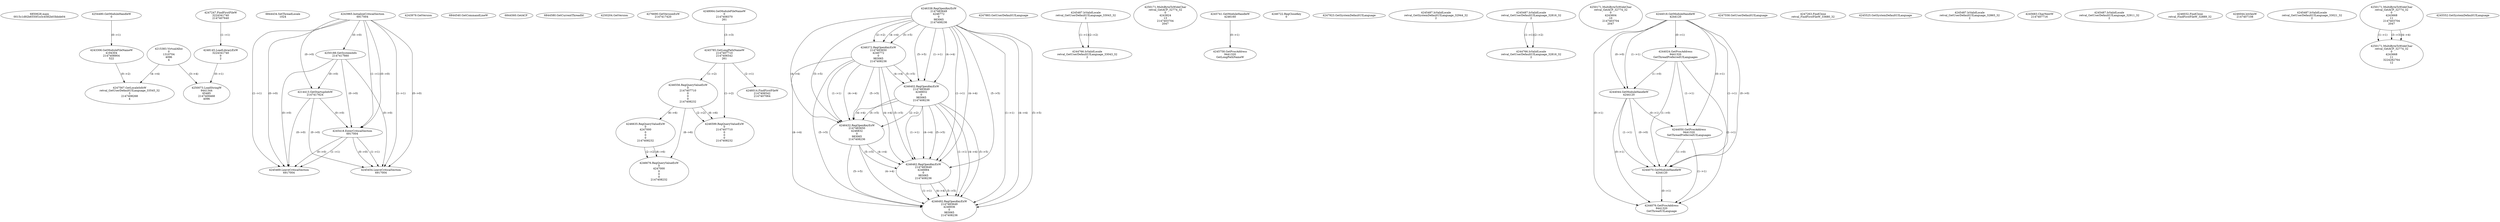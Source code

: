 // Global SCDG with merge call
digraph {
	0 [label="6850628.main
0015c1d92b6550f1e3c4582b03bbde04"]
	1 [label="4254480.GetModuleHandleW
0"]
	2 [label="6844434.SetThreadLocale
1024"]
	3 [label="4243965.InitializeCriticalSection
6917004"]
	4 [label="4243979.GetVersion
"]
	5 [label="4250188.GetSystemInfo
2147417660"]
	3 -> 5 [label="(0-->0)"]
	6 [label="6844540.GetCommandLineW
"]
	7 [label="4214413.GetStartupInfoW
2147417624"]
	3 -> 7 [label="(0-->0)"]
	5 -> 7 [label="(0-->0)"]
	8 [label="6844560.GetACP
"]
	9 [label="6844580.GetCurrentThreadId
"]
	10 [label="4250204.GetVersion
"]
	11 [label="4276690.GetVersionExW
2147417420"]
	12 [label="4243306.GetModuleFileNameW
4194304
2147408904
522"]
	1 -> 12 [label="(0-->1)"]
	13 [label="4248064.GetModuleFileNameW
0
2147408370
261"]
	14 [label="4215383.VirtualAlloc
0
1310704
4096
4"]
	15 [label="4246338.RegOpenKeyExW
2147483649
4246772
0
983065
2147408236"]
	16 [label="4246372.RegOpenKeyExW
2147483650
4246772
0
983065
2147408236"]
	15 -> 16 [label="(2-->2)"]
	15 -> 16 [label="(4-->4)"]
	15 -> 16 [label="(5-->5)"]
	17 [label="4246402.RegOpenKeyExW
2147483649
4246832
0
983065
2147408236"]
	15 -> 17 [label="(1-->1)"]
	15 -> 17 [label="(4-->4)"]
	16 -> 17 [label="(4-->4)"]
	15 -> 17 [label="(5-->5)"]
	16 -> 17 [label="(5-->5)"]
	18 [label="4246432.RegOpenKeyExW
2147483650
4246832
0
983065
2147408236"]
	16 -> 18 [label="(1-->1)"]
	17 -> 18 [label="(2-->2)"]
	15 -> 18 [label="(4-->4)"]
	16 -> 18 [label="(4-->4)"]
	17 -> 18 [label="(4-->4)"]
	15 -> 18 [label="(5-->5)"]
	16 -> 18 [label="(5-->5)"]
	17 -> 18 [label="(5-->5)"]
	19 [label="4246462.RegOpenKeyExW
2147483649
4246884
0
983065
2147408236"]
	15 -> 19 [label="(1-->1)"]
	17 -> 19 [label="(1-->1)"]
	15 -> 19 [label="(4-->4)"]
	16 -> 19 [label="(4-->4)"]
	17 -> 19 [label="(4-->4)"]
	18 -> 19 [label="(4-->4)"]
	15 -> 19 [label="(5-->5)"]
	16 -> 19 [label="(5-->5)"]
	17 -> 19 [label="(5-->5)"]
	18 -> 19 [label="(5-->5)"]
	20 [label="4246492.RegOpenKeyExW
2147483649
4246936
0
983065
2147408236"]
	15 -> 20 [label="(1-->1)"]
	17 -> 20 [label="(1-->1)"]
	19 -> 20 [label="(1-->1)"]
	15 -> 20 [label="(4-->4)"]
	16 -> 20 [label="(4-->4)"]
	17 -> 20 [label="(4-->4)"]
	18 -> 20 [label="(4-->4)"]
	19 -> 20 [label="(4-->4)"]
	15 -> 20 [label="(5-->5)"]
	16 -> 20 [label="(5-->5)"]
	17 -> 20 [label="(5-->5)"]
	18 -> 20 [label="(5-->5)"]
	19 -> 20 [label="(5-->5)"]
	21 [label="4247883.GetUserDefaultUILanguage
"]
	22 [label="4245418.EnterCriticalSection
6917004"]
	3 -> 22 [label="(1-->1)"]
	3 -> 22 [label="(0-->0)"]
	5 -> 22 [label="(0-->0)"]
	7 -> 22 [label="(0-->0)"]
	23 [label="4245469.LeaveCriticalSection
6917004"]
	3 -> 23 [label="(1-->1)"]
	22 -> 23 [label="(1-->1)"]
	3 -> 23 [label="(0-->0)"]
	5 -> 23 [label="(0-->0)"]
	7 -> 23 [label="(0-->0)"]
	22 -> 23 [label="(0-->0)"]
	24 [label="4245487.IsValidLocale
retval_GetUserDefaultUILanguage_33043_32
2"]
	25 [label="4250171.MultiByteToWideChar
retval_GetACP_32774_32
0
4243824
13
2147403704
2047"]
	26 [label="4245741.GetModuleHandleW
4246160"]
	27 [label="4245758.GetProcAddress
9441320
GetLongPathNameW"]
	26 -> 27 [label="(0-->1)"]
	28 [label="4245785.GetLongPathNameW
2147407710
2147406542
261"]
	13 -> 28 [label="(3-->3)"]
	29 [label="4246556.RegQueryValueExW
0
2147407710
0
0
0
2147408232"]
	28 -> 29 [label="(1-->2)"]
	30 [label="4246635.RegQueryValueExW
0
4247000
0
0
0
2147408232"]
	29 -> 30 [label="(6-->6)"]
	31 [label="4246722.RegCloseKey
0"]
	32 [label="4245454.LeaveCriticalSection
6917004"]
	3 -> 32 [label="(1-->1)"]
	22 -> 32 [label="(1-->1)"]
	3 -> 32 [label="(0-->0)"]
	5 -> 32 [label="(0-->0)"]
	7 -> 32 [label="(0-->0)"]
	22 -> 32 [label="(0-->0)"]
	33 [label="4247923.GetSystemDefaultUILanguage
"]
	34 [label="4245487.IsValidLocale
retval_GetSystemDefaultUILanguage_32944_32
2"]
	35 [label="4246676.RegQueryValueExW
0
4247000
0
0
0
2147408232"]
	30 -> 35 [label="(2-->2)"]
	29 -> 35 [label="(6-->6)"]
	30 -> 35 [label="(6-->6)"]
	36 [label="4245487.IsValidLocale
retval_GetUserDefaultUILanguage_32816_32
2"]
	37 [label="4250171.MultiByteToWideChar
retval_GetACP_32774_32
0
4243604
10
2147403704
2047"]
	38 [label="4244018.GetModuleHandleW
4244120"]
	39 [label="4244024.GetProcAddress
9441320
GetThreadPreferredUILanguages"]
	38 -> 39 [label="(0-->1)"]
	40 [label="4244044.GetModuleHandleW
4244120"]
	38 -> 40 [label="(1-->1)"]
	38 -> 40 [label="(0-->0)"]
	39 -> 40 [label="(1-->0)"]
	41 [label="4244050.GetProcAddress
9441320
SetThreadPreferredUILanguages"]
	38 -> 41 [label="(0-->1)"]
	39 -> 41 [label="(1-->1)"]
	40 -> 41 [label="(0-->1)"]
	42 [label="4244070.GetModuleHandleW
4244120"]
	38 -> 42 [label="(1-->1)"]
	40 -> 42 [label="(1-->1)"]
	38 -> 42 [label="(0-->0)"]
	39 -> 42 [label="(1-->0)"]
	40 -> 42 [label="(0-->0)"]
	41 -> 42 [label="(1-->0)"]
	43 [label="4244076.GetProcAddress
9441320
GetThreadUILanguage"]
	38 -> 43 [label="(0-->1)"]
	39 -> 43 [label="(1-->1)"]
	40 -> 43 [label="(0-->1)"]
	41 -> 43 [label="(1-->1)"]
	42 -> 43 [label="(0-->1)"]
	44 [label="4246599.RegQueryValueExW
0
2147407710
0
0
0
2147408232"]
	28 -> 44 [label="(1-->2)"]
	29 -> 44 [label="(2-->2)"]
	29 -> 44 [label="(6-->6)"]
	45 [label="4247558.GetUserDefaultUILanguage
"]
	46 [label="4247567.GetLocaleInfoW
retval_GetUserDefaultUILanguage_33545_32
3
2147408268
4"]
	12 -> 46 [label="(0-->2)"]
	14 -> 46 [label="(4-->4)"]
	47 [label="4247247.FindFirstFileW
3224341740
2147407640"]
	48 [label="4247263.FindClose
retval_FindFirstFileW_33680_32"]
	49 [label="4248145.LoadLibraryExW
3224341740
0
2"]
	47 -> 49 [label="(1-->1)"]
	50 [label="4250073.LoadStringW
9441344
65485
2147409468
4096"]
	49 -> 50 [label="(0-->1)"]
	14 -> 50 [label="(3-->4)"]
	51 [label="4244766.IsValidLocale
retval_GetUserDefaultUILanguage_33043_32
2"]
	24 -> 51 [label="(1-->1)"]
	24 -> 51 [label="(2-->2)"]
	52 [label="4245525.GetSystemDefaultUILanguage
"]
	53 [label="4245487.IsValidLocale
retval_GetUserDefaultUILanguage_32865_32
2"]
	54 [label="4245683.CharNextW
2147407716"]
	55 [label="4245487.IsValidLocale
retval_GetUserDefaultUILanguage_32911_32
2"]
	56 [label="4246014.FindFirstFileW
2147406542
2147407064"]
	28 -> 56 [label="(2-->1)"]
	57 [label="4246032.FindClose
retval_FindFirstFileW_32889_32"]
	58 [label="4246044.lstrlenW
2147407108"]
	59 [label="4245487.IsValidLocale
retval_GetUserDefaultUILanguage_33021_32
2"]
	60 [label="4250171.MultiByteToWideChar
retval_GetACP_32774_32
0
4243668
11
2147403704
2047"]
	61 [label="4250171.MultiByteToWideChar
retval_GetACP_32774_32
0
4243668
11
3224282764
12"]
	60 -> 61 [label="(1-->1)"]
	60 -> 61 [label="(3-->3)"]
	60 -> 61 [label="(4-->4)"]
	62 [label="4244766.IsValidLocale
retval_GetUserDefaultUILanguage_32816_32
2"]
	36 -> 62 [label="(1-->1)"]
	36 -> 62 [label="(2-->2)"]
	63 [label="4245552.GetSystemDefaultUILanguage
"]
}
